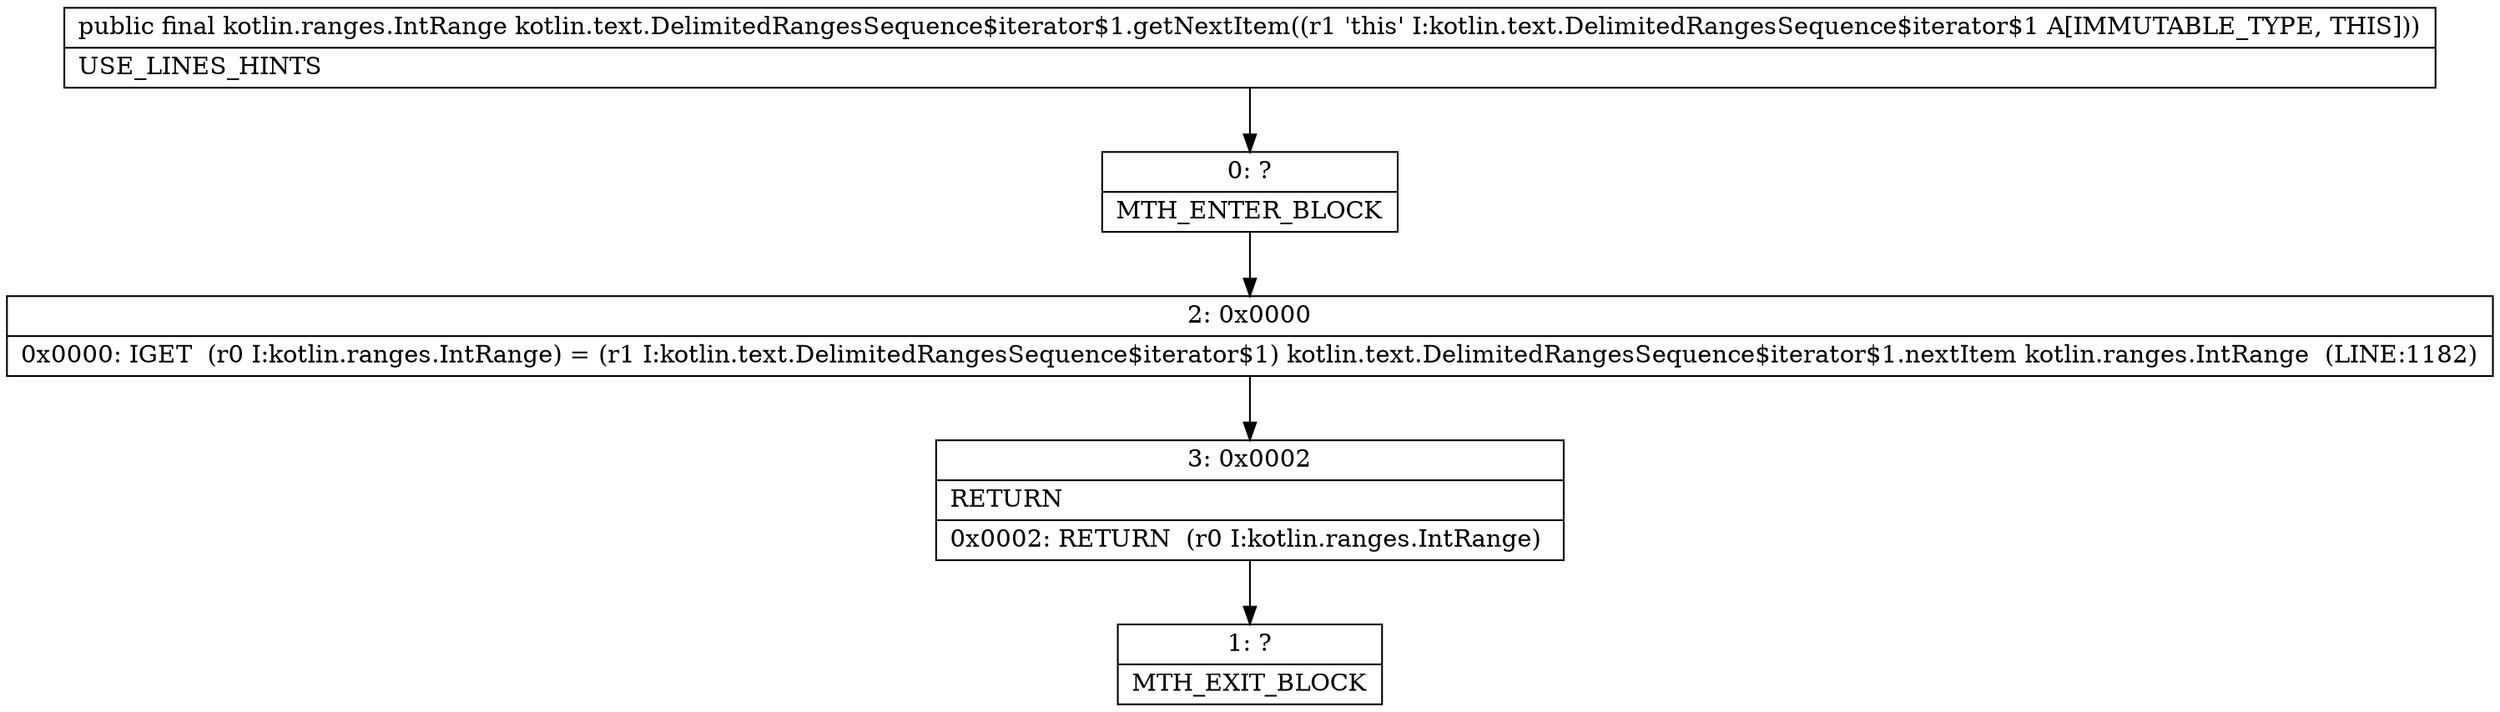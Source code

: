 digraph "CFG forkotlin.text.DelimitedRangesSequence$iterator$1.getNextItem()Lkotlin\/ranges\/IntRange;" {
Node_0 [shape=record,label="{0\:\ ?|MTH_ENTER_BLOCK\l}"];
Node_2 [shape=record,label="{2\:\ 0x0000|0x0000: IGET  (r0 I:kotlin.ranges.IntRange) = (r1 I:kotlin.text.DelimitedRangesSequence$iterator$1) kotlin.text.DelimitedRangesSequence$iterator$1.nextItem kotlin.ranges.IntRange  (LINE:1182)\l}"];
Node_3 [shape=record,label="{3\:\ 0x0002|RETURN\l|0x0002: RETURN  (r0 I:kotlin.ranges.IntRange) \l}"];
Node_1 [shape=record,label="{1\:\ ?|MTH_EXIT_BLOCK\l}"];
MethodNode[shape=record,label="{public final kotlin.ranges.IntRange kotlin.text.DelimitedRangesSequence$iterator$1.getNextItem((r1 'this' I:kotlin.text.DelimitedRangesSequence$iterator$1 A[IMMUTABLE_TYPE, THIS]))  | USE_LINES_HINTS\l}"];
MethodNode -> Node_0;Node_0 -> Node_2;
Node_2 -> Node_3;
Node_3 -> Node_1;
}

